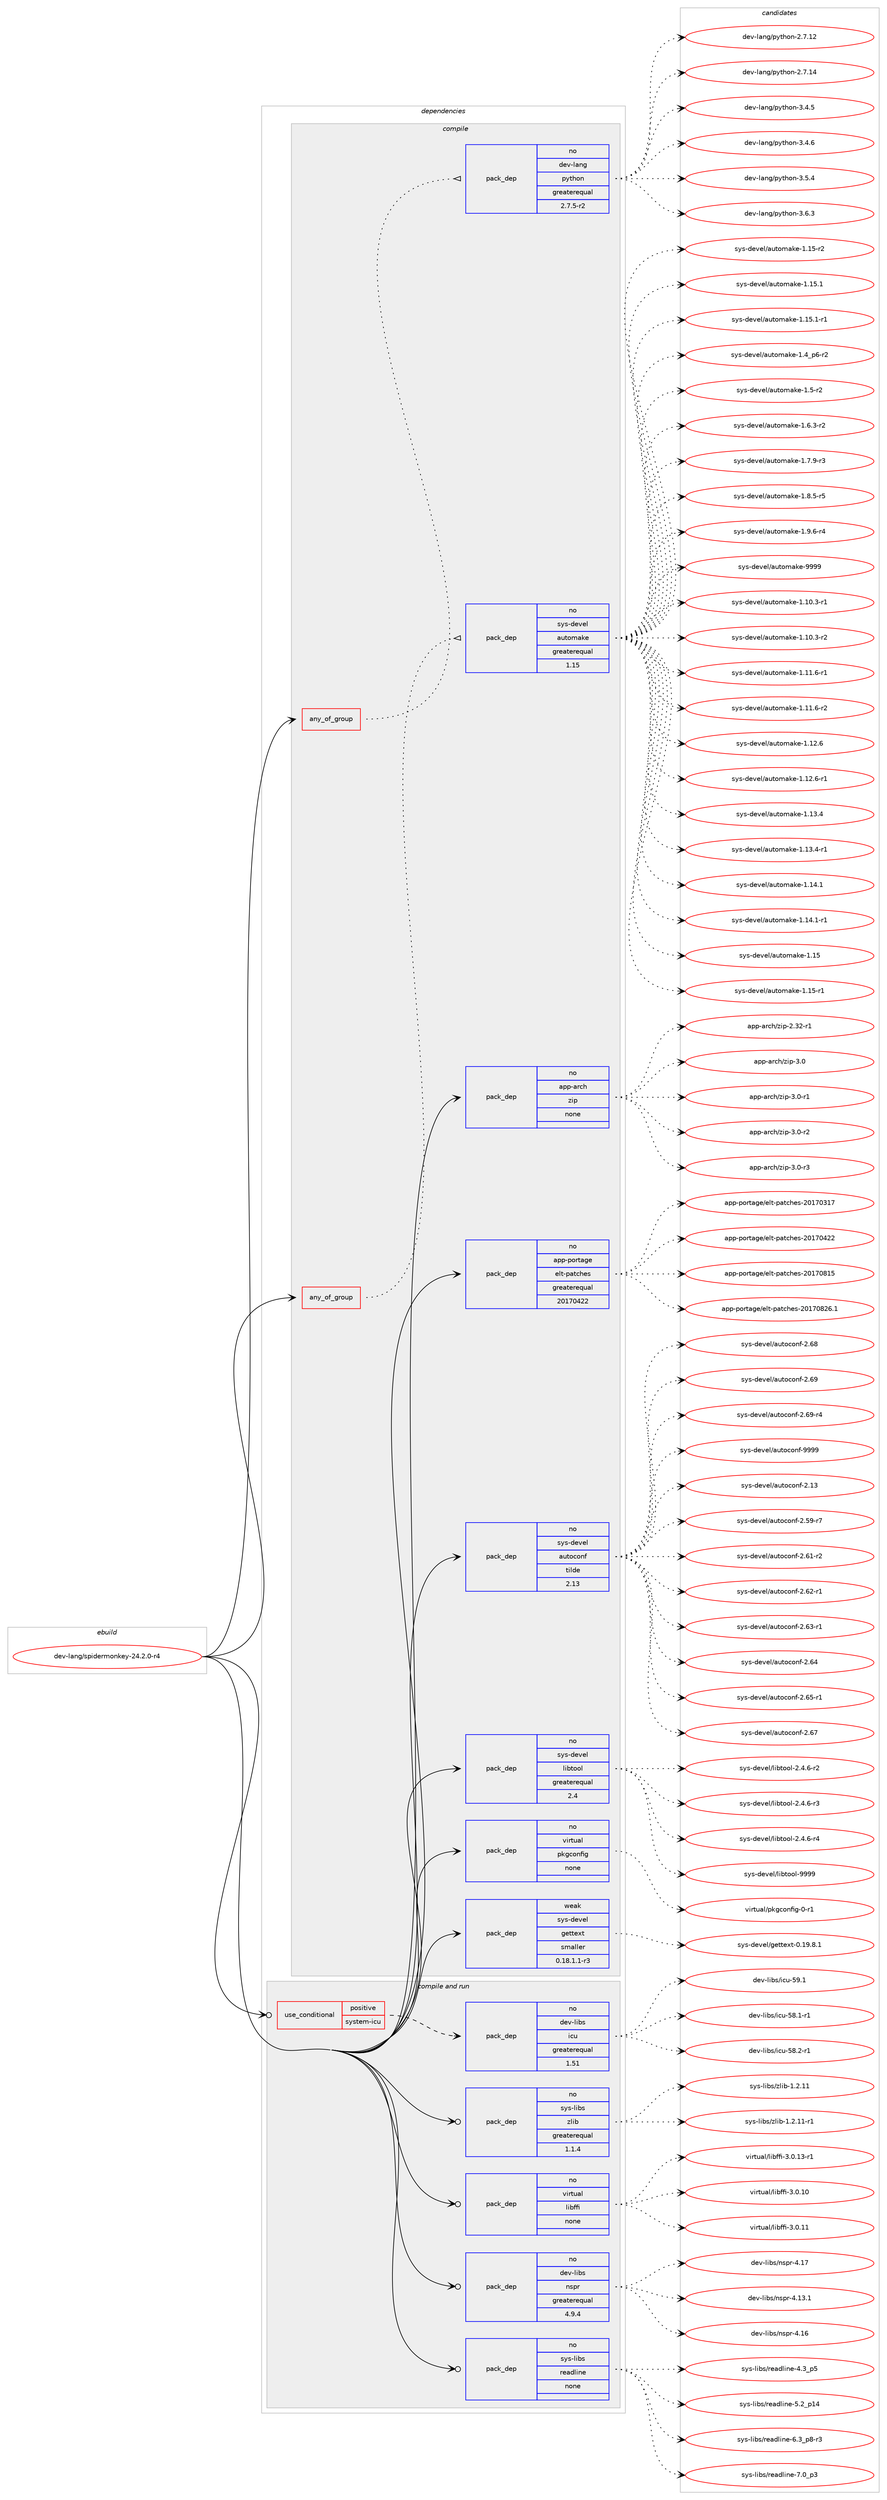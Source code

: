 digraph prolog {

# *************
# Graph options
# *************

newrank=true;
concentrate=true;
compound=true;
graph [rankdir=LR,fontname=Helvetica,fontsize=10,ranksep=1.5];#, ranksep=2.5, nodesep=0.2];
edge  [arrowhead=vee];
node  [fontname=Helvetica,fontsize=10];

# **********
# The ebuild
# **********

subgraph cluster_leftcol {
color=gray;
rank=same;
label=<<i>ebuild</i>>;
id [label="dev-lang/spidermonkey-24.2.0-r4", color=red, width=4, href="../dev-lang/spidermonkey-24.2.0-r4.svg"];
}

# ****************
# The dependencies
# ****************

subgraph cluster_midcol {
color=gray;
label=<<i>dependencies</i>>;
subgraph cluster_compile {
fillcolor="#eeeeee";
style=filled;
label=<<i>compile</i>>;
subgraph any3145 {
dependency109692 [label=<<TABLE BORDER="0" CELLBORDER="1" CELLSPACING="0" CELLPADDING="4"><TR><TD CELLPADDING="10">any_of_group</TD></TR></TABLE>>, shape=none, color=red];subgraph pack82806 {
dependency109693 [label=<<TABLE BORDER="0" CELLBORDER="1" CELLSPACING="0" CELLPADDING="4" WIDTH="220"><TR><TD ROWSPAN="6" CELLPADDING="30">pack_dep</TD></TR><TR><TD WIDTH="110">no</TD></TR><TR><TD>dev-lang</TD></TR><TR><TD>python</TD></TR><TR><TD>greaterequal</TD></TR><TR><TD>2.7.5-r2</TD></TR></TABLE>>, shape=none, color=blue];
}
dependency109692:e -> dependency109693:w [weight=20,style="dotted",arrowhead="oinv"];
}
id:e -> dependency109692:w [weight=20,style="solid",arrowhead="vee"];
subgraph any3146 {
dependency109694 [label=<<TABLE BORDER="0" CELLBORDER="1" CELLSPACING="0" CELLPADDING="4"><TR><TD CELLPADDING="10">any_of_group</TD></TR></TABLE>>, shape=none, color=red];subgraph pack82807 {
dependency109695 [label=<<TABLE BORDER="0" CELLBORDER="1" CELLSPACING="0" CELLPADDING="4" WIDTH="220"><TR><TD ROWSPAN="6" CELLPADDING="30">pack_dep</TD></TR><TR><TD WIDTH="110">no</TD></TR><TR><TD>sys-devel</TD></TR><TR><TD>automake</TD></TR><TR><TD>greaterequal</TD></TR><TR><TD>1.15</TD></TR></TABLE>>, shape=none, color=blue];
}
dependency109694:e -> dependency109695:w [weight=20,style="dotted",arrowhead="oinv"];
}
id:e -> dependency109694:w [weight=20,style="solid",arrowhead="vee"];
subgraph pack82808 {
dependency109696 [label=<<TABLE BORDER="0" CELLBORDER="1" CELLSPACING="0" CELLPADDING="4" WIDTH="220"><TR><TD ROWSPAN="6" CELLPADDING="30">pack_dep</TD></TR><TR><TD WIDTH="110">no</TD></TR><TR><TD>app-arch</TD></TR><TR><TD>zip</TD></TR><TR><TD>none</TD></TR><TR><TD></TD></TR></TABLE>>, shape=none, color=blue];
}
id:e -> dependency109696:w [weight=20,style="solid",arrowhead="vee"];
subgraph pack82809 {
dependency109697 [label=<<TABLE BORDER="0" CELLBORDER="1" CELLSPACING="0" CELLPADDING="4" WIDTH="220"><TR><TD ROWSPAN="6" CELLPADDING="30">pack_dep</TD></TR><TR><TD WIDTH="110">no</TD></TR><TR><TD>app-portage</TD></TR><TR><TD>elt-patches</TD></TR><TR><TD>greaterequal</TD></TR><TR><TD>20170422</TD></TR></TABLE>>, shape=none, color=blue];
}
id:e -> dependency109697:w [weight=20,style="solid",arrowhead="vee"];
subgraph pack82810 {
dependency109698 [label=<<TABLE BORDER="0" CELLBORDER="1" CELLSPACING="0" CELLPADDING="4" WIDTH="220"><TR><TD ROWSPAN="6" CELLPADDING="30">pack_dep</TD></TR><TR><TD WIDTH="110">no</TD></TR><TR><TD>sys-devel</TD></TR><TR><TD>autoconf</TD></TR><TR><TD>tilde</TD></TR><TR><TD>2.13</TD></TR></TABLE>>, shape=none, color=blue];
}
id:e -> dependency109698:w [weight=20,style="solid",arrowhead="vee"];
subgraph pack82811 {
dependency109699 [label=<<TABLE BORDER="0" CELLBORDER="1" CELLSPACING="0" CELLPADDING="4" WIDTH="220"><TR><TD ROWSPAN="6" CELLPADDING="30">pack_dep</TD></TR><TR><TD WIDTH="110">no</TD></TR><TR><TD>sys-devel</TD></TR><TR><TD>libtool</TD></TR><TR><TD>greaterequal</TD></TR><TR><TD>2.4</TD></TR></TABLE>>, shape=none, color=blue];
}
id:e -> dependency109699:w [weight=20,style="solid",arrowhead="vee"];
subgraph pack82812 {
dependency109700 [label=<<TABLE BORDER="0" CELLBORDER="1" CELLSPACING="0" CELLPADDING="4" WIDTH="220"><TR><TD ROWSPAN="6" CELLPADDING="30">pack_dep</TD></TR><TR><TD WIDTH="110">no</TD></TR><TR><TD>virtual</TD></TR><TR><TD>pkgconfig</TD></TR><TR><TD>none</TD></TR><TR><TD></TD></TR></TABLE>>, shape=none, color=blue];
}
id:e -> dependency109700:w [weight=20,style="solid",arrowhead="vee"];
subgraph pack82813 {
dependency109701 [label=<<TABLE BORDER="0" CELLBORDER="1" CELLSPACING="0" CELLPADDING="4" WIDTH="220"><TR><TD ROWSPAN="6" CELLPADDING="30">pack_dep</TD></TR><TR><TD WIDTH="110">weak</TD></TR><TR><TD>sys-devel</TD></TR><TR><TD>gettext</TD></TR><TR><TD>smaller</TD></TR><TR><TD>0.18.1.1-r3</TD></TR></TABLE>>, shape=none, color=blue];
}
id:e -> dependency109701:w [weight=20,style="solid",arrowhead="vee"];
}
subgraph cluster_compileandrun {
fillcolor="#eeeeee";
style=filled;
label=<<i>compile and run</i>>;
subgraph cond23711 {
dependency109702 [label=<<TABLE BORDER="0" CELLBORDER="1" CELLSPACING="0" CELLPADDING="4"><TR><TD ROWSPAN="3" CELLPADDING="10">use_conditional</TD></TR><TR><TD>positive</TD></TR><TR><TD>system-icu</TD></TR></TABLE>>, shape=none, color=red];
subgraph pack82814 {
dependency109703 [label=<<TABLE BORDER="0" CELLBORDER="1" CELLSPACING="0" CELLPADDING="4" WIDTH="220"><TR><TD ROWSPAN="6" CELLPADDING="30">pack_dep</TD></TR><TR><TD WIDTH="110">no</TD></TR><TR><TD>dev-libs</TD></TR><TR><TD>icu</TD></TR><TR><TD>greaterequal</TD></TR><TR><TD>1.51</TD></TR></TABLE>>, shape=none, color=blue];
}
dependency109702:e -> dependency109703:w [weight=20,style="dashed",arrowhead="vee"];
}
id:e -> dependency109702:w [weight=20,style="solid",arrowhead="odotvee"];
subgraph pack82815 {
dependency109704 [label=<<TABLE BORDER="0" CELLBORDER="1" CELLSPACING="0" CELLPADDING="4" WIDTH="220"><TR><TD ROWSPAN="6" CELLPADDING="30">pack_dep</TD></TR><TR><TD WIDTH="110">no</TD></TR><TR><TD>dev-libs</TD></TR><TR><TD>nspr</TD></TR><TR><TD>greaterequal</TD></TR><TR><TD>4.9.4</TD></TR></TABLE>>, shape=none, color=blue];
}
id:e -> dependency109704:w [weight=20,style="solid",arrowhead="odotvee"];
subgraph pack82816 {
dependency109705 [label=<<TABLE BORDER="0" CELLBORDER="1" CELLSPACING="0" CELLPADDING="4" WIDTH="220"><TR><TD ROWSPAN="6" CELLPADDING="30">pack_dep</TD></TR><TR><TD WIDTH="110">no</TD></TR><TR><TD>sys-libs</TD></TR><TR><TD>readline</TD></TR><TR><TD>none</TD></TR><TR><TD></TD></TR></TABLE>>, shape=none, color=blue];
}
id:e -> dependency109705:w [weight=20,style="solid",arrowhead="odotvee"];
subgraph pack82817 {
dependency109706 [label=<<TABLE BORDER="0" CELLBORDER="1" CELLSPACING="0" CELLPADDING="4" WIDTH="220"><TR><TD ROWSPAN="6" CELLPADDING="30">pack_dep</TD></TR><TR><TD WIDTH="110">no</TD></TR><TR><TD>sys-libs</TD></TR><TR><TD>zlib</TD></TR><TR><TD>greaterequal</TD></TR><TR><TD>1.1.4</TD></TR></TABLE>>, shape=none, color=blue];
}
id:e -> dependency109706:w [weight=20,style="solid",arrowhead="odotvee"];
subgraph pack82818 {
dependency109707 [label=<<TABLE BORDER="0" CELLBORDER="1" CELLSPACING="0" CELLPADDING="4" WIDTH="220"><TR><TD ROWSPAN="6" CELLPADDING="30">pack_dep</TD></TR><TR><TD WIDTH="110">no</TD></TR><TR><TD>virtual</TD></TR><TR><TD>libffi</TD></TR><TR><TD>none</TD></TR><TR><TD></TD></TR></TABLE>>, shape=none, color=blue];
}
id:e -> dependency109707:w [weight=20,style="solid",arrowhead="odotvee"];
}
subgraph cluster_run {
fillcolor="#eeeeee";
style=filled;
label=<<i>run</i>>;
}
}

# **************
# The candidates
# **************

subgraph cluster_choices {
rank=same;
color=gray;
label=<<i>candidates</i>>;

subgraph choice82806 {
color=black;
nodesep=1;
choice10010111845108971101034711212111610411111045504655464950 [label="dev-lang/python-2.7.12", color=red, width=4,href="../dev-lang/python-2.7.12.svg"];
choice10010111845108971101034711212111610411111045504655464952 [label="dev-lang/python-2.7.14", color=red, width=4,href="../dev-lang/python-2.7.14.svg"];
choice100101118451089711010347112121116104111110455146524653 [label="dev-lang/python-3.4.5", color=red, width=4,href="../dev-lang/python-3.4.5.svg"];
choice100101118451089711010347112121116104111110455146524654 [label="dev-lang/python-3.4.6", color=red, width=4,href="../dev-lang/python-3.4.6.svg"];
choice100101118451089711010347112121116104111110455146534652 [label="dev-lang/python-3.5.4", color=red, width=4,href="../dev-lang/python-3.5.4.svg"];
choice100101118451089711010347112121116104111110455146544651 [label="dev-lang/python-3.6.3", color=red, width=4,href="../dev-lang/python-3.6.3.svg"];
dependency109693:e -> choice10010111845108971101034711212111610411111045504655464950:w [style=dotted,weight="100"];
dependency109693:e -> choice10010111845108971101034711212111610411111045504655464952:w [style=dotted,weight="100"];
dependency109693:e -> choice100101118451089711010347112121116104111110455146524653:w [style=dotted,weight="100"];
dependency109693:e -> choice100101118451089711010347112121116104111110455146524654:w [style=dotted,weight="100"];
dependency109693:e -> choice100101118451089711010347112121116104111110455146534652:w [style=dotted,weight="100"];
dependency109693:e -> choice100101118451089711010347112121116104111110455146544651:w [style=dotted,weight="100"];
}
subgraph choice82807 {
color=black;
nodesep=1;
choice11512111545100101118101108479711711611110997107101454946494846514511449 [label="sys-devel/automake-1.10.3-r1", color=red, width=4,href="../sys-devel/automake-1.10.3-r1.svg"];
choice11512111545100101118101108479711711611110997107101454946494846514511450 [label="sys-devel/automake-1.10.3-r2", color=red, width=4,href="../sys-devel/automake-1.10.3-r2.svg"];
choice11512111545100101118101108479711711611110997107101454946494946544511449 [label="sys-devel/automake-1.11.6-r1", color=red, width=4,href="../sys-devel/automake-1.11.6-r1.svg"];
choice11512111545100101118101108479711711611110997107101454946494946544511450 [label="sys-devel/automake-1.11.6-r2", color=red, width=4,href="../sys-devel/automake-1.11.6-r2.svg"];
choice1151211154510010111810110847971171161111099710710145494649504654 [label="sys-devel/automake-1.12.6", color=red, width=4,href="../sys-devel/automake-1.12.6.svg"];
choice11512111545100101118101108479711711611110997107101454946495046544511449 [label="sys-devel/automake-1.12.6-r1", color=red, width=4,href="../sys-devel/automake-1.12.6-r1.svg"];
choice1151211154510010111810110847971171161111099710710145494649514652 [label="sys-devel/automake-1.13.4", color=red, width=4,href="../sys-devel/automake-1.13.4.svg"];
choice11512111545100101118101108479711711611110997107101454946495146524511449 [label="sys-devel/automake-1.13.4-r1", color=red, width=4,href="../sys-devel/automake-1.13.4-r1.svg"];
choice1151211154510010111810110847971171161111099710710145494649524649 [label="sys-devel/automake-1.14.1", color=red, width=4,href="../sys-devel/automake-1.14.1.svg"];
choice11512111545100101118101108479711711611110997107101454946495246494511449 [label="sys-devel/automake-1.14.1-r1", color=red, width=4,href="../sys-devel/automake-1.14.1-r1.svg"];
choice115121115451001011181011084797117116111109971071014549464953 [label="sys-devel/automake-1.15", color=red, width=4,href="../sys-devel/automake-1.15.svg"];
choice1151211154510010111810110847971171161111099710710145494649534511449 [label="sys-devel/automake-1.15-r1", color=red, width=4,href="../sys-devel/automake-1.15-r1.svg"];
choice1151211154510010111810110847971171161111099710710145494649534511450 [label="sys-devel/automake-1.15-r2", color=red, width=4,href="../sys-devel/automake-1.15-r2.svg"];
choice1151211154510010111810110847971171161111099710710145494649534649 [label="sys-devel/automake-1.15.1", color=red, width=4,href="../sys-devel/automake-1.15.1.svg"];
choice11512111545100101118101108479711711611110997107101454946495346494511449 [label="sys-devel/automake-1.15.1-r1", color=red, width=4,href="../sys-devel/automake-1.15.1-r1.svg"];
choice115121115451001011181011084797117116111109971071014549465295112544511450 [label="sys-devel/automake-1.4_p6-r2", color=red, width=4,href="../sys-devel/automake-1.4_p6-r2.svg"];
choice11512111545100101118101108479711711611110997107101454946534511450 [label="sys-devel/automake-1.5-r2", color=red, width=4,href="../sys-devel/automake-1.5-r2.svg"];
choice115121115451001011181011084797117116111109971071014549465446514511450 [label="sys-devel/automake-1.6.3-r2", color=red, width=4,href="../sys-devel/automake-1.6.3-r2.svg"];
choice115121115451001011181011084797117116111109971071014549465546574511451 [label="sys-devel/automake-1.7.9-r3", color=red, width=4,href="../sys-devel/automake-1.7.9-r3.svg"];
choice115121115451001011181011084797117116111109971071014549465646534511453 [label="sys-devel/automake-1.8.5-r5", color=red, width=4,href="../sys-devel/automake-1.8.5-r5.svg"];
choice115121115451001011181011084797117116111109971071014549465746544511452 [label="sys-devel/automake-1.9.6-r4", color=red, width=4,href="../sys-devel/automake-1.9.6-r4.svg"];
choice115121115451001011181011084797117116111109971071014557575757 [label="sys-devel/automake-9999", color=red, width=4,href="../sys-devel/automake-9999.svg"];
dependency109695:e -> choice11512111545100101118101108479711711611110997107101454946494846514511449:w [style=dotted,weight="100"];
dependency109695:e -> choice11512111545100101118101108479711711611110997107101454946494846514511450:w [style=dotted,weight="100"];
dependency109695:e -> choice11512111545100101118101108479711711611110997107101454946494946544511449:w [style=dotted,weight="100"];
dependency109695:e -> choice11512111545100101118101108479711711611110997107101454946494946544511450:w [style=dotted,weight="100"];
dependency109695:e -> choice1151211154510010111810110847971171161111099710710145494649504654:w [style=dotted,weight="100"];
dependency109695:e -> choice11512111545100101118101108479711711611110997107101454946495046544511449:w [style=dotted,weight="100"];
dependency109695:e -> choice1151211154510010111810110847971171161111099710710145494649514652:w [style=dotted,weight="100"];
dependency109695:e -> choice11512111545100101118101108479711711611110997107101454946495146524511449:w [style=dotted,weight="100"];
dependency109695:e -> choice1151211154510010111810110847971171161111099710710145494649524649:w [style=dotted,weight="100"];
dependency109695:e -> choice11512111545100101118101108479711711611110997107101454946495246494511449:w [style=dotted,weight="100"];
dependency109695:e -> choice115121115451001011181011084797117116111109971071014549464953:w [style=dotted,weight="100"];
dependency109695:e -> choice1151211154510010111810110847971171161111099710710145494649534511449:w [style=dotted,weight="100"];
dependency109695:e -> choice1151211154510010111810110847971171161111099710710145494649534511450:w [style=dotted,weight="100"];
dependency109695:e -> choice1151211154510010111810110847971171161111099710710145494649534649:w [style=dotted,weight="100"];
dependency109695:e -> choice11512111545100101118101108479711711611110997107101454946495346494511449:w [style=dotted,weight="100"];
dependency109695:e -> choice115121115451001011181011084797117116111109971071014549465295112544511450:w [style=dotted,weight="100"];
dependency109695:e -> choice11512111545100101118101108479711711611110997107101454946534511450:w [style=dotted,weight="100"];
dependency109695:e -> choice115121115451001011181011084797117116111109971071014549465446514511450:w [style=dotted,weight="100"];
dependency109695:e -> choice115121115451001011181011084797117116111109971071014549465546574511451:w [style=dotted,weight="100"];
dependency109695:e -> choice115121115451001011181011084797117116111109971071014549465646534511453:w [style=dotted,weight="100"];
dependency109695:e -> choice115121115451001011181011084797117116111109971071014549465746544511452:w [style=dotted,weight="100"];
dependency109695:e -> choice115121115451001011181011084797117116111109971071014557575757:w [style=dotted,weight="100"];
}
subgraph choice82808 {
color=black;
nodesep=1;
choice971121124597114991044712210511245504651504511449 [label="app-arch/zip-2.32-r1", color=red, width=4,href="../app-arch/zip-2.32-r1.svg"];
choice971121124597114991044712210511245514648 [label="app-arch/zip-3.0", color=red, width=4,href="../app-arch/zip-3.0.svg"];
choice9711211245971149910447122105112455146484511449 [label="app-arch/zip-3.0-r1", color=red, width=4,href="../app-arch/zip-3.0-r1.svg"];
choice9711211245971149910447122105112455146484511450 [label="app-arch/zip-3.0-r2", color=red, width=4,href="../app-arch/zip-3.0-r2.svg"];
choice9711211245971149910447122105112455146484511451 [label="app-arch/zip-3.0-r3", color=red, width=4,href="../app-arch/zip-3.0-r3.svg"];
dependency109696:e -> choice971121124597114991044712210511245504651504511449:w [style=dotted,weight="100"];
dependency109696:e -> choice971121124597114991044712210511245514648:w [style=dotted,weight="100"];
dependency109696:e -> choice9711211245971149910447122105112455146484511449:w [style=dotted,weight="100"];
dependency109696:e -> choice9711211245971149910447122105112455146484511450:w [style=dotted,weight="100"];
dependency109696:e -> choice9711211245971149910447122105112455146484511451:w [style=dotted,weight="100"];
}
subgraph choice82809 {
color=black;
nodesep=1;
choice97112112451121111141169710310147101108116451129711699104101115455048495548514955 [label="app-portage/elt-patches-20170317", color=red, width=4,href="../app-portage/elt-patches-20170317.svg"];
choice97112112451121111141169710310147101108116451129711699104101115455048495548525050 [label="app-portage/elt-patches-20170422", color=red, width=4,href="../app-portage/elt-patches-20170422.svg"];
choice97112112451121111141169710310147101108116451129711699104101115455048495548564953 [label="app-portage/elt-patches-20170815", color=red, width=4,href="../app-portage/elt-patches-20170815.svg"];
choice971121124511211111411697103101471011081164511297116991041011154550484955485650544649 [label="app-portage/elt-patches-20170826.1", color=red, width=4,href="../app-portage/elt-patches-20170826.1.svg"];
dependency109697:e -> choice97112112451121111141169710310147101108116451129711699104101115455048495548514955:w [style=dotted,weight="100"];
dependency109697:e -> choice97112112451121111141169710310147101108116451129711699104101115455048495548525050:w [style=dotted,weight="100"];
dependency109697:e -> choice97112112451121111141169710310147101108116451129711699104101115455048495548564953:w [style=dotted,weight="100"];
dependency109697:e -> choice971121124511211111411697103101471011081164511297116991041011154550484955485650544649:w [style=dotted,weight="100"];
}
subgraph choice82810 {
color=black;
nodesep=1;
choice115121115451001011181011084797117116111991111101024550464951 [label="sys-devel/autoconf-2.13", color=red, width=4,href="../sys-devel/autoconf-2.13.svg"];
choice1151211154510010111810110847971171161119911111010245504653574511455 [label="sys-devel/autoconf-2.59-r7", color=red, width=4,href="../sys-devel/autoconf-2.59-r7.svg"];
choice1151211154510010111810110847971171161119911111010245504654494511450 [label="sys-devel/autoconf-2.61-r2", color=red, width=4,href="../sys-devel/autoconf-2.61-r2.svg"];
choice1151211154510010111810110847971171161119911111010245504654504511449 [label="sys-devel/autoconf-2.62-r1", color=red, width=4,href="../sys-devel/autoconf-2.62-r1.svg"];
choice1151211154510010111810110847971171161119911111010245504654514511449 [label="sys-devel/autoconf-2.63-r1", color=red, width=4,href="../sys-devel/autoconf-2.63-r1.svg"];
choice115121115451001011181011084797117116111991111101024550465452 [label="sys-devel/autoconf-2.64", color=red, width=4,href="../sys-devel/autoconf-2.64.svg"];
choice1151211154510010111810110847971171161119911111010245504654534511449 [label="sys-devel/autoconf-2.65-r1", color=red, width=4,href="../sys-devel/autoconf-2.65-r1.svg"];
choice115121115451001011181011084797117116111991111101024550465455 [label="sys-devel/autoconf-2.67", color=red, width=4,href="../sys-devel/autoconf-2.67.svg"];
choice115121115451001011181011084797117116111991111101024550465456 [label="sys-devel/autoconf-2.68", color=red, width=4,href="../sys-devel/autoconf-2.68.svg"];
choice115121115451001011181011084797117116111991111101024550465457 [label="sys-devel/autoconf-2.69", color=red, width=4,href="../sys-devel/autoconf-2.69.svg"];
choice1151211154510010111810110847971171161119911111010245504654574511452 [label="sys-devel/autoconf-2.69-r4", color=red, width=4,href="../sys-devel/autoconf-2.69-r4.svg"];
choice115121115451001011181011084797117116111991111101024557575757 [label="sys-devel/autoconf-9999", color=red, width=4,href="../sys-devel/autoconf-9999.svg"];
dependency109698:e -> choice115121115451001011181011084797117116111991111101024550464951:w [style=dotted,weight="100"];
dependency109698:e -> choice1151211154510010111810110847971171161119911111010245504653574511455:w [style=dotted,weight="100"];
dependency109698:e -> choice1151211154510010111810110847971171161119911111010245504654494511450:w [style=dotted,weight="100"];
dependency109698:e -> choice1151211154510010111810110847971171161119911111010245504654504511449:w [style=dotted,weight="100"];
dependency109698:e -> choice1151211154510010111810110847971171161119911111010245504654514511449:w [style=dotted,weight="100"];
dependency109698:e -> choice115121115451001011181011084797117116111991111101024550465452:w [style=dotted,weight="100"];
dependency109698:e -> choice1151211154510010111810110847971171161119911111010245504654534511449:w [style=dotted,weight="100"];
dependency109698:e -> choice115121115451001011181011084797117116111991111101024550465455:w [style=dotted,weight="100"];
dependency109698:e -> choice115121115451001011181011084797117116111991111101024550465456:w [style=dotted,weight="100"];
dependency109698:e -> choice115121115451001011181011084797117116111991111101024550465457:w [style=dotted,weight="100"];
dependency109698:e -> choice1151211154510010111810110847971171161119911111010245504654574511452:w [style=dotted,weight="100"];
dependency109698:e -> choice115121115451001011181011084797117116111991111101024557575757:w [style=dotted,weight="100"];
}
subgraph choice82811 {
color=black;
nodesep=1;
choice1151211154510010111810110847108105981161111111084550465246544511450 [label="sys-devel/libtool-2.4.6-r2", color=red, width=4,href="../sys-devel/libtool-2.4.6-r2.svg"];
choice1151211154510010111810110847108105981161111111084550465246544511451 [label="sys-devel/libtool-2.4.6-r3", color=red, width=4,href="../sys-devel/libtool-2.4.6-r3.svg"];
choice1151211154510010111810110847108105981161111111084550465246544511452 [label="sys-devel/libtool-2.4.6-r4", color=red, width=4,href="../sys-devel/libtool-2.4.6-r4.svg"];
choice1151211154510010111810110847108105981161111111084557575757 [label="sys-devel/libtool-9999", color=red, width=4,href="../sys-devel/libtool-9999.svg"];
dependency109699:e -> choice1151211154510010111810110847108105981161111111084550465246544511450:w [style=dotted,weight="100"];
dependency109699:e -> choice1151211154510010111810110847108105981161111111084550465246544511451:w [style=dotted,weight="100"];
dependency109699:e -> choice1151211154510010111810110847108105981161111111084550465246544511452:w [style=dotted,weight="100"];
dependency109699:e -> choice1151211154510010111810110847108105981161111111084557575757:w [style=dotted,weight="100"];
}
subgraph choice82812 {
color=black;
nodesep=1;
choice11810511411611797108471121071039911111010210510345484511449 [label="virtual/pkgconfig-0-r1", color=red, width=4,href="../virtual/pkgconfig-0-r1.svg"];
dependency109700:e -> choice11810511411611797108471121071039911111010210510345484511449:w [style=dotted,weight="100"];
}
subgraph choice82813 {
color=black;
nodesep=1;
choice1151211154510010111810110847103101116116101120116454846495746564649 [label="sys-devel/gettext-0.19.8.1", color=red, width=4,href="../sys-devel/gettext-0.19.8.1.svg"];
dependency109701:e -> choice1151211154510010111810110847103101116116101120116454846495746564649:w [style=dotted,weight="100"];
}
subgraph choice82814 {
color=black;
nodesep=1;
choice1001011184510810598115471059911745535646494511449 [label="dev-libs/icu-58.1-r1", color=red, width=4,href="../dev-libs/icu-58.1-r1.svg"];
choice1001011184510810598115471059911745535646504511449 [label="dev-libs/icu-58.2-r1", color=red, width=4,href="../dev-libs/icu-58.2-r1.svg"];
choice100101118451081059811547105991174553574649 [label="dev-libs/icu-59.1", color=red, width=4,href="../dev-libs/icu-59.1.svg"];
dependency109703:e -> choice1001011184510810598115471059911745535646494511449:w [style=dotted,weight="100"];
dependency109703:e -> choice1001011184510810598115471059911745535646504511449:w [style=dotted,weight="100"];
dependency109703:e -> choice100101118451081059811547105991174553574649:w [style=dotted,weight="100"];
}
subgraph choice82815 {
color=black;
nodesep=1;
choice10010111845108105981154711011511211445524649514649 [label="dev-libs/nspr-4.13.1", color=red, width=4,href="../dev-libs/nspr-4.13.1.svg"];
choice1001011184510810598115471101151121144552464954 [label="dev-libs/nspr-4.16", color=red, width=4,href="../dev-libs/nspr-4.16.svg"];
choice1001011184510810598115471101151121144552464955 [label="dev-libs/nspr-4.17", color=red, width=4,href="../dev-libs/nspr-4.17.svg"];
dependency109704:e -> choice10010111845108105981154711011511211445524649514649:w [style=dotted,weight="100"];
dependency109704:e -> choice1001011184510810598115471101151121144552464954:w [style=dotted,weight="100"];
dependency109704:e -> choice1001011184510810598115471101151121144552464955:w [style=dotted,weight="100"];
}
subgraph choice82816 {
color=black;
nodesep=1;
choice11512111545108105981154711410197100108105110101455246519511253 [label="sys-libs/readline-4.3_p5", color=red, width=4,href="../sys-libs/readline-4.3_p5.svg"];
choice1151211154510810598115471141019710010810511010145534650951124952 [label="sys-libs/readline-5.2_p14", color=red, width=4,href="../sys-libs/readline-5.2_p14.svg"];
choice115121115451081059811547114101971001081051101014554465195112564511451 [label="sys-libs/readline-6.3_p8-r3", color=red, width=4,href="../sys-libs/readline-6.3_p8-r3.svg"];
choice11512111545108105981154711410197100108105110101455546489511251 [label="sys-libs/readline-7.0_p3", color=red, width=4,href="../sys-libs/readline-7.0_p3.svg"];
dependency109705:e -> choice11512111545108105981154711410197100108105110101455246519511253:w [style=dotted,weight="100"];
dependency109705:e -> choice1151211154510810598115471141019710010810511010145534650951124952:w [style=dotted,weight="100"];
dependency109705:e -> choice115121115451081059811547114101971001081051101014554465195112564511451:w [style=dotted,weight="100"];
dependency109705:e -> choice11512111545108105981154711410197100108105110101455546489511251:w [style=dotted,weight="100"];
}
subgraph choice82817 {
color=black;
nodesep=1;
choice1151211154510810598115471221081059845494650464949 [label="sys-libs/zlib-1.2.11", color=red, width=4,href="../sys-libs/zlib-1.2.11.svg"];
choice11512111545108105981154712210810598454946504649494511449 [label="sys-libs/zlib-1.2.11-r1", color=red, width=4,href="../sys-libs/zlib-1.2.11-r1.svg"];
dependency109706:e -> choice1151211154510810598115471221081059845494650464949:w [style=dotted,weight="100"];
dependency109706:e -> choice11512111545108105981154712210810598454946504649494511449:w [style=dotted,weight="100"];
}
subgraph choice82818 {
color=black;
nodesep=1;
choice11810511411611797108471081059810210210545514648464948 [label="virtual/libffi-3.0.10", color=red, width=4,href="../virtual/libffi-3.0.10.svg"];
choice11810511411611797108471081059810210210545514648464949 [label="virtual/libffi-3.0.11", color=red, width=4,href="../virtual/libffi-3.0.11.svg"];
choice118105114116117971084710810598102102105455146484649514511449 [label="virtual/libffi-3.0.13-r1", color=red, width=4,href="../virtual/libffi-3.0.13-r1.svg"];
dependency109707:e -> choice11810511411611797108471081059810210210545514648464948:w [style=dotted,weight="100"];
dependency109707:e -> choice11810511411611797108471081059810210210545514648464949:w [style=dotted,weight="100"];
dependency109707:e -> choice118105114116117971084710810598102102105455146484649514511449:w [style=dotted,weight="100"];
}
}

}
